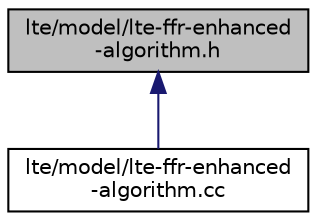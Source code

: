 digraph "lte/model/lte-ffr-enhanced-algorithm.h"
{
  edge [fontname="Helvetica",fontsize="10",labelfontname="Helvetica",labelfontsize="10"];
  node [fontname="Helvetica",fontsize="10",shape=record];
  Node1 [label="lte/model/lte-ffr-enhanced\l-algorithm.h",height=0.2,width=0.4,color="black", fillcolor="grey75", style="filled", fontcolor="black"];
  Node1 -> Node2 [dir="back",color="midnightblue",fontsize="10",style="solid"];
  Node2 [label="lte/model/lte-ffr-enhanced\l-algorithm.cc",height=0.2,width=0.4,color="black", fillcolor="white", style="filled",URL="$d7/dbb/lte-ffr-enhanced-algorithm_8cc.html"];
}
